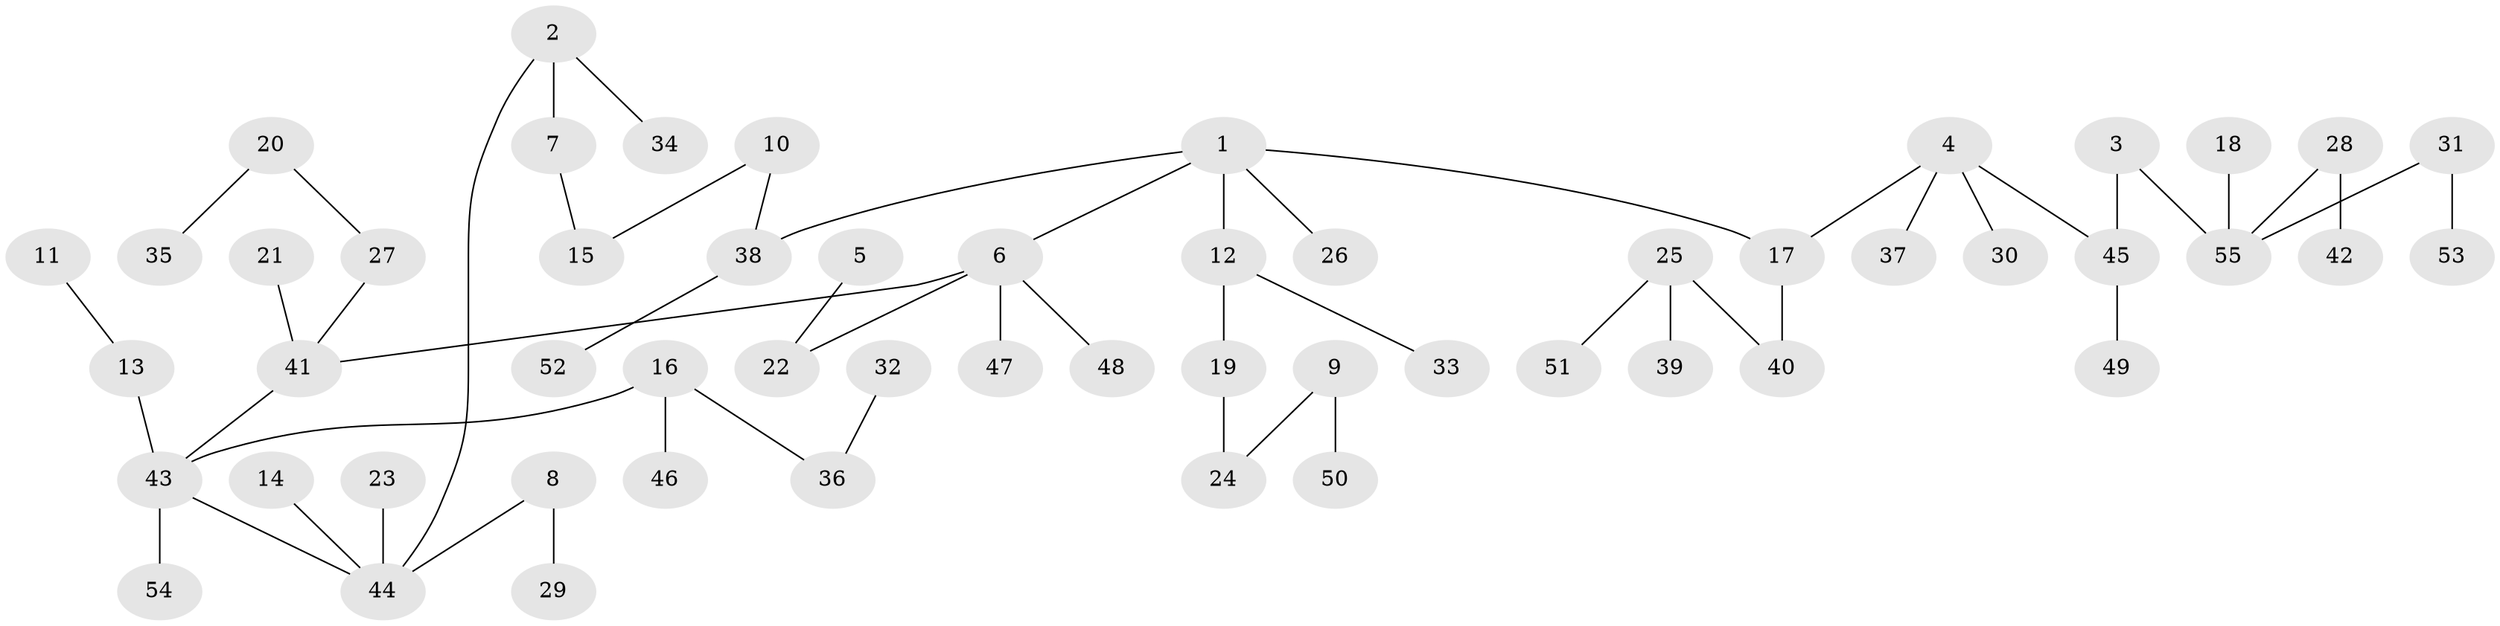 // original degree distribution, {3: 0.13138686131386862, 5: 0.043795620437956206, 7: 0.014598540145985401, 4: 0.051094890510948905, 2: 0.2846715328467153, 6: 0.0072992700729927005, 1: 0.46715328467153283}
// Generated by graph-tools (version 1.1) at 2025/36/03/04/25 23:36:13]
// undirected, 55 vertices, 55 edges
graph export_dot {
  node [color=gray90,style=filled];
  1;
  2;
  3;
  4;
  5;
  6;
  7;
  8;
  9;
  10;
  11;
  12;
  13;
  14;
  15;
  16;
  17;
  18;
  19;
  20;
  21;
  22;
  23;
  24;
  25;
  26;
  27;
  28;
  29;
  30;
  31;
  32;
  33;
  34;
  35;
  36;
  37;
  38;
  39;
  40;
  41;
  42;
  43;
  44;
  45;
  46;
  47;
  48;
  49;
  50;
  51;
  52;
  53;
  54;
  55;
  1 -- 6 [weight=1.0];
  1 -- 12 [weight=1.0];
  1 -- 17 [weight=1.0];
  1 -- 26 [weight=1.0];
  1 -- 38 [weight=1.0];
  2 -- 7 [weight=1.0];
  2 -- 34 [weight=1.0];
  2 -- 44 [weight=1.0];
  3 -- 45 [weight=1.0];
  3 -- 55 [weight=1.0];
  4 -- 17 [weight=1.0];
  4 -- 30 [weight=1.0];
  4 -- 37 [weight=1.0];
  4 -- 45 [weight=1.0];
  5 -- 22 [weight=1.0];
  6 -- 22 [weight=1.0];
  6 -- 41 [weight=1.0];
  6 -- 47 [weight=1.0];
  6 -- 48 [weight=1.0];
  7 -- 15 [weight=1.0];
  8 -- 29 [weight=1.0];
  8 -- 44 [weight=1.0];
  9 -- 24 [weight=1.0];
  9 -- 50 [weight=1.0];
  10 -- 15 [weight=1.0];
  10 -- 38 [weight=1.0];
  11 -- 13 [weight=1.0];
  12 -- 19 [weight=1.0];
  12 -- 33 [weight=1.0];
  13 -- 43 [weight=1.0];
  14 -- 44 [weight=1.0];
  16 -- 36 [weight=1.0];
  16 -- 43 [weight=1.0];
  16 -- 46 [weight=1.0];
  17 -- 40 [weight=1.0];
  18 -- 55 [weight=1.0];
  19 -- 24 [weight=1.0];
  20 -- 27 [weight=1.0];
  20 -- 35 [weight=1.0];
  21 -- 41 [weight=1.0];
  23 -- 44 [weight=1.0];
  25 -- 39 [weight=1.0];
  25 -- 40 [weight=1.0];
  25 -- 51 [weight=1.0];
  27 -- 41 [weight=1.0];
  28 -- 42 [weight=1.0];
  28 -- 55 [weight=1.0];
  31 -- 53 [weight=1.0];
  31 -- 55 [weight=1.0];
  32 -- 36 [weight=1.0];
  38 -- 52 [weight=1.0];
  41 -- 43 [weight=1.0];
  43 -- 44 [weight=1.0];
  43 -- 54 [weight=1.0];
  45 -- 49 [weight=1.0];
}
